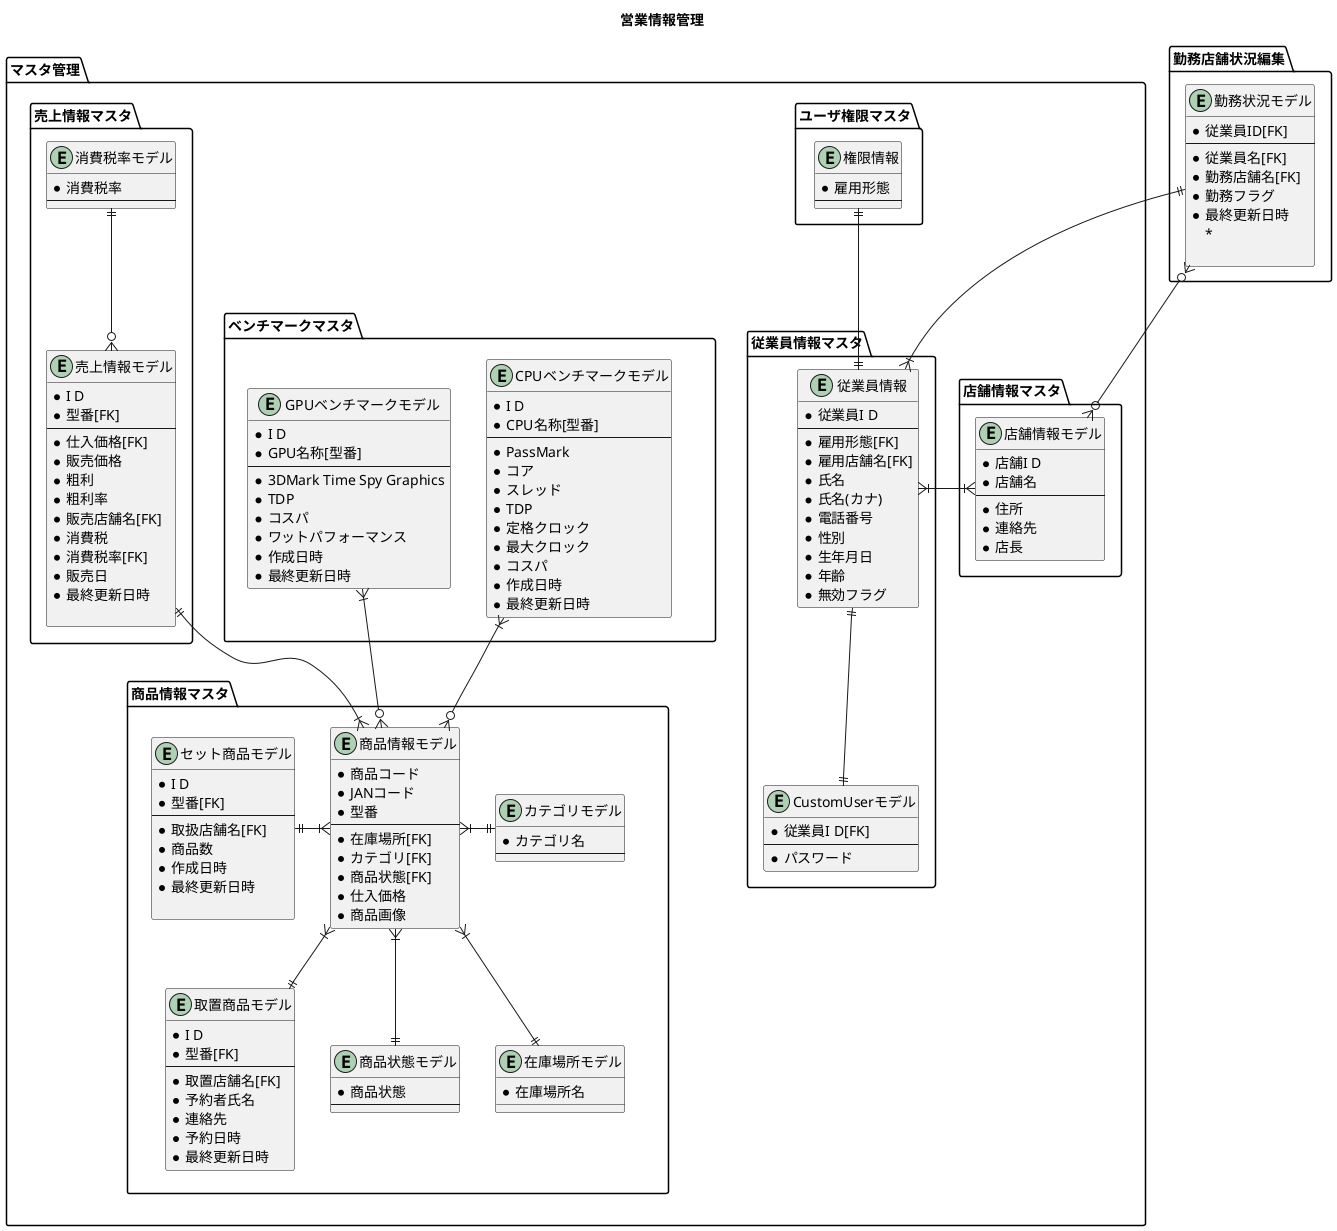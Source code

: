 @startuml ER図
' left to right direction

title 営業情報管理


package "マスタ管理" as mastermana {
  package "従業員情報マスタ"{
    entity "従業員情報" as M02{
      *従業員I D
      --
      *雇用形態[FK]
      *雇用店舗名[FK]
      *氏名
      *氏名(カナ)
      *電話番号
      *性別
      *生年月日
      *年齢
      *無効フラグ
    }
    entity "CustomUserモデル" as M03{
      *従業員I D[FK]
      --
      *パスワード
    }
  }
  package "店舗情報マスタ"{
    entity "店舗情報モデル" as M04{
      *店舗I D
      *店舗名
      --
      *住所
      *連絡先
      *店長
    }
  }
  package "ユーザ権限マスタ"{
    entity "権限情報" as M05{
      *雇用形態
      --
    }
  }
  package "商品情報マスタ"{
    entity "商品情報モデル" as M01 {
      *商品コード
      *JANコード
      *型番
      --
      *在庫場所[FK]
      *カテゴリ[FK]
      *商品状態[FK]
      *仕入価格
      *商品画像
    }

    entity "セット商品モデル" as M14{
      *I D
      *型番[FK]
      --
      *取扱店舗名[FK]
      *商品数
      *作成日時
      *最終更新日時
      
    }
    entity "取置商品モデル" as M07{
      *I D
      *型番[FK]
      --
      *取置店舗名[FK]
      *予約者氏名
      *連絡先
      *予約日時
      *最終更新日時
    }
    entity "カテゴリモデル" as M10 {
      *カテゴリ名
      --
    }
    entity "商品状態モデル" as M11 {
      *商品状態
      --
    }
    entity "在庫場所モデル" as M12 {
      *在庫場所名
    }

  }
  package "ベンチマークマスタ"{
    entity "CPUベンチマークモデル" as M08 {
      *I D
      *CPU名称[型番]
      --
      *PassMark
      *コア
      *スレッド
      *TDP
      *定格クロック
      *最大クロック
      *コスパ
      *作成日時
      *最終更新日時
    }
    entity "GPUベンチマークモデル" as M09 {
      *I D
      *GPU名称[型番]
      --
      *3DMark Time Spy Graphics
      *TDP
      *コスパ
      *ワットパフォーマンス
      *作成日時
      *最終更新日時
    }
  }
  package "売上情報マスタ" {
    entity "売上情報モデル" as M06{
      *I D
      *型番[FK]
      --
      *仕入価格[FK]
      *販売価格
      *粗利
      *粗利率
      *販売店舗名[FK]
      *消費税
      *消費税率[FK]
      *販売日
      *最終更新日時
      
    }
    entity "消費税率モデル" as M13 {
      *消費税率
      --
    }
  }
}

package "勤務店舗状況編集"{
  entity "勤務状況モデル" as M15{
    *従業員ID[FK]
    --
    *従業員名[FK]
    *勤務店舗名[FK]
    *勤務フラグ
    *最終更新日時
    *
    
  }
}

ベンチマークマスタ -[hidden]up- 商品情報マスタ

M02 ||--|| M03
M02 }|-r-|{ M04
M02 ||-u-|| M05
M13 ||--o{ M06
M08 }|--o{ M01
M09 }|--o{ M01
M07 -[hidden]right-M11
M11 -[hidden]right-M12
' M10 -[hidden]down- M11
' M11 -[hidden]down- M12
M06 ||--|{ M01
M10 ||-l-|{ M01
M11 ||-l-|{ M01
M12 ||-u-|{ M01 
M14 ||-r-|{ M01 
M07 ||-u-|{ M01
M15 ||--|{ M02
M15 }o--o{ M04


' M08 -[hidden]down- M09

' セット一覧}|--o|セット
' セット一覧}|-r-||カテゴリ
' セット||-r-||新規
' セット||-d-||編集
' セット||-l-||詳細
' 従業員 }|-d-|| M05
' M05 ||-d-|{ ベンチマーク
' M05 ||-d-o{ セット一覧
' M05 ||-d-o{ 店舗



' セット商品情報}|-d-||倉庫情報

' 倉庫情報||-d-o{取置商品情報
' 倉庫情報||-r-{ベンチマーク情報2
' 取置商品情報||-d-||見積情報2
' 見積情報2||-d-||売上情報



' M03 ||-r-|{ 勤務店舗
' M03 ||--|{ 従業員情報2
' M03 ||-d-|{ 店舗情報2

' 店舗情報2||-d-||店舗
' ベンチマーク||-d-o{ベンチマーク情報2






' entity Meta{
'     -保留
' }

' itemmana -[hidden]- huremana
' mastermana -[hidden]down- itemmana
' mastermana -[hidden]down- huremana

' 要素の書き出しから


' CustomUser +-- Meta
@enduml
